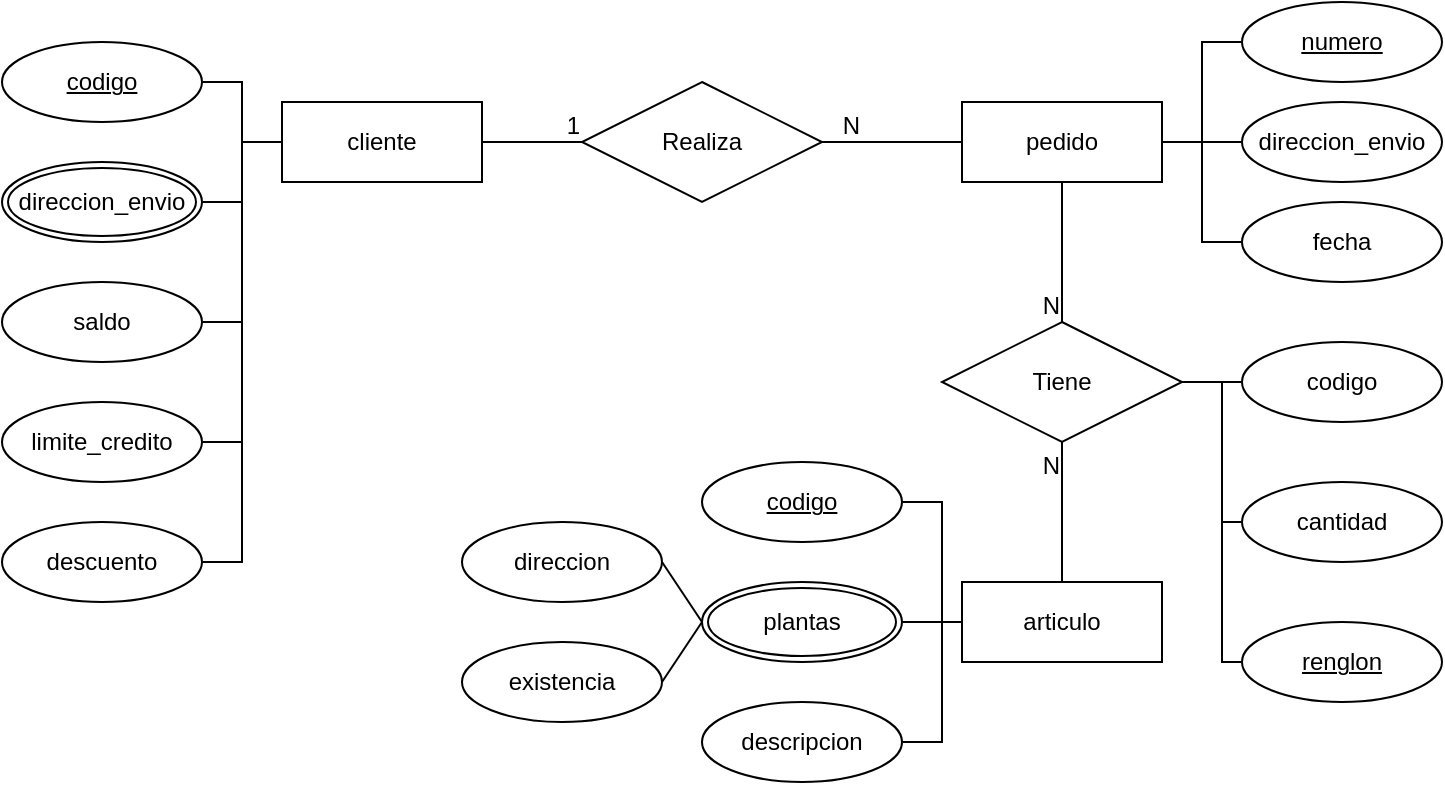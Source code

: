 <?xml version="1.0" encoding="UTF-8"?>
<mxfile version="24.2.5" type="google">
  <diagram name="Page-1" id="CczO8p-bXpYKCCeJedbb">
    <mxGraphModel dx="794" dy="1151" grid="1" gridSize="10" guides="1" tooltips="1" connect="1" arrows="1" fold="1" page="1" pageScale="1" pageWidth="850" pageHeight="1100" math="0" shadow="0">
      <root>
        <mxCell id="0" />
        <mxCell id="1" parent="0" />
        <mxCell id="rA6ie9SnI0NByov8bDPH-1" value="cliente" style="whiteSpace=wrap;html=1;align=center;" parent="1" vertex="1">
          <mxGeometry x="190" y="130" width="100" height="40" as="geometry" />
        </mxCell>
        <mxCell id="rA6ie9SnI0NByov8bDPH-2" value="codigo" style="ellipse;whiteSpace=wrap;html=1;align=center;fontStyle=4;" parent="1" vertex="1">
          <mxGeometry x="50" y="100" width="100" height="40" as="geometry" />
        </mxCell>
        <mxCell id="rA6ie9SnI0NByov8bDPH-3" value="direccion_envio" style="ellipse;shape=doubleEllipse;margin=3;whiteSpace=wrap;html=1;align=center;" parent="1" vertex="1">
          <mxGeometry x="50" y="160" width="100" height="40" as="geometry" />
        </mxCell>
        <mxCell id="rA6ie9SnI0NByov8bDPH-4" value="" style="endArrow=none;html=1;rounded=0;entryX=0;entryY=0.5;entryDx=0;entryDy=0;exitX=1;exitY=0.5;exitDx=0;exitDy=0;" parent="1" source="rA6ie9SnI0NByov8bDPH-2" target="rA6ie9SnI0NByov8bDPH-1" edge="1">
          <mxGeometry relative="1" as="geometry">
            <mxPoint x="150" y="90" as="sourcePoint" />
            <mxPoint x="420" y="440" as="targetPoint" />
            <Array as="points">
              <mxPoint x="170" y="120" />
              <mxPoint x="170" y="150" />
            </Array>
          </mxGeometry>
        </mxCell>
        <mxCell id="rA6ie9SnI0NByov8bDPH-5" value="" style="endArrow=none;html=1;rounded=0;exitX=1;exitY=0.5;exitDx=0;exitDy=0;entryX=0;entryY=0.5;entryDx=0;entryDy=0;" parent="1" source="rA6ie9SnI0NByov8bDPH-3" target="rA6ie9SnI0NByov8bDPH-1" edge="1">
          <mxGeometry relative="1" as="geometry">
            <mxPoint x="210" y="260" as="sourcePoint" />
            <mxPoint x="370" y="260" as="targetPoint" />
            <Array as="points">
              <mxPoint x="170" y="180" />
              <mxPoint x="170" y="150" />
            </Array>
          </mxGeometry>
        </mxCell>
        <mxCell id="rA6ie9SnI0NByov8bDPH-6" value="saldo" style="ellipse;whiteSpace=wrap;html=1;align=center;" parent="1" vertex="1">
          <mxGeometry x="50" y="220" width="100" height="40" as="geometry" />
        </mxCell>
        <mxCell id="rA6ie9SnI0NByov8bDPH-7" value="limite_credito" style="ellipse;whiteSpace=wrap;html=1;align=center;" parent="1" vertex="1">
          <mxGeometry x="50" y="280" width="100" height="40" as="geometry" />
        </mxCell>
        <mxCell id="rA6ie9SnI0NByov8bDPH-9" value="descuento" style="ellipse;whiteSpace=wrap;html=1;align=center;" parent="1" vertex="1">
          <mxGeometry x="50" y="340" width="100" height="40" as="geometry" />
        </mxCell>
        <mxCell id="rA6ie9SnI0NByov8bDPH-10" value="" style="endArrow=none;html=1;rounded=0;exitX=0;exitY=0.5;exitDx=0;exitDy=0;entryX=1;entryY=0.5;entryDx=0;entryDy=0;" parent="1" source="rA6ie9SnI0NByov8bDPH-1" target="rA6ie9SnI0NByov8bDPH-6" edge="1">
          <mxGeometry relative="1" as="geometry">
            <mxPoint x="210" y="260" as="sourcePoint" />
            <mxPoint x="370" y="260" as="targetPoint" />
            <Array as="points">
              <mxPoint x="170" y="150" />
              <mxPoint x="170" y="240" />
            </Array>
          </mxGeometry>
        </mxCell>
        <mxCell id="rA6ie9SnI0NByov8bDPH-11" value="" style="endArrow=none;html=1;rounded=0;entryX=0;entryY=0.5;entryDx=0;entryDy=0;exitX=1;exitY=0.5;exitDx=0;exitDy=0;" parent="1" source="rA6ie9SnI0NByov8bDPH-7" target="rA6ie9SnI0NByov8bDPH-1" edge="1">
          <mxGeometry relative="1" as="geometry">
            <mxPoint x="210" y="260" as="sourcePoint" />
            <mxPoint x="370" y="260" as="targetPoint" />
            <Array as="points">
              <mxPoint x="170" y="300" />
              <mxPoint x="170" y="150" />
            </Array>
          </mxGeometry>
        </mxCell>
        <mxCell id="rA6ie9SnI0NByov8bDPH-12" value="" style="endArrow=none;html=1;rounded=0;exitX=0;exitY=0.5;exitDx=0;exitDy=0;entryX=1;entryY=0.5;entryDx=0;entryDy=0;" parent="1" source="rA6ie9SnI0NByov8bDPH-1" target="rA6ie9SnI0NByov8bDPH-9" edge="1">
          <mxGeometry relative="1" as="geometry">
            <mxPoint x="210" y="260" as="sourcePoint" />
            <mxPoint x="370" y="260" as="targetPoint" />
            <Array as="points">
              <mxPoint x="170" y="150" />
              <mxPoint x="170" y="360" />
            </Array>
          </mxGeometry>
        </mxCell>
        <mxCell id="rA6ie9SnI0NByov8bDPH-13" value="pedido" style="whiteSpace=wrap;html=1;align=center;" parent="1" vertex="1">
          <mxGeometry x="530" y="130" width="100" height="40" as="geometry" />
        </mxCell>
        <mxCell id="rA6ie9SnI0NByov8bDPH-20" value="Realiza" style="shape=rhombus;perimeter=rhombusPerimeter;whiteSpace=wrap;html=1;align=center;" parent="1" vertex="1">
          <mxGeometry x="340" y="120" width="120" height="60" as="geometry" />
        </mxCell>
        <mxCell id="rA6ie9SnI0NByov8bDPH-23" value="" style="endArrow=none;html=1;rounded=0;exitX=1;exitY=0.5;exitDx=0;exitDy=0;entryX=0;entryY=0.5;entryDx=0;entryDy=0;" parent="1" source="rA6ie9SnI0NByov8bDPH-1" target="rA6ie9SnI0NByov8bDPH-20" edge="1">
          <mxGeometry relative="1" as="geometry">
            <mxPoint x="380" y="240" as="sourcePoint" />
            <mxPoint x="540" y="240" as="targetPoint" />
          </mxGeometry>
        </mxCell>
        <mxCell id="rA6ie9SnI0NByov8bDPH-24" value="1" style="resizable=0;html=1;whiteSpace=wrap;align=right;verticalAlign=bottom;" parent="rA6ie9SnI0NByov8bDPH-23" connectable="0" vertex="1">
          <mxGeometry x="1" relative="1" as="geometry" />
        </mxCell>
        <mxCell id="rA6ie9SnI0NByov8bDPH-25" value="" style="endArrow=none;html=1;rounded=0;exitX=1;exitY=0.5;exitDx=0;exitDy=0;entryX=0;entryY=0.5;entryDx=0;entryDy=0;" parent="1" source="rA6ie9SnI0NByov8bDPH-20" target="rA6ie9SnI0NByov8bDPH-13" edge="1">
          <mxGeometry relative="1" as="geometry">
            <mxPoint x="380" y="240" as="sourcePoint" />
            <mxPoint x="540" y="240" as="targetPoint" />
          </mxGeometry>
        </mxCell>
        <mxCell id="rA6ie9SnI0NByov8bDPH-26" value="N" style="resizable=0;html=1;whiteSpace=wrap;align=right;verticalAlign=bottom;" parent="rA6ie9SnI0NByov8bDPH-25" connectable="0" vertex="1">
          <mxGeometry x="1" relative="1" as="geometry">
            <mxPoint x="-50" as="offset" />
          </mxGeometry>
        </mxCell>
        <mxCell id="rA6ie9SnI0NByov8bDPH-27" value="numero" style="ellipse;whiteSpace=wrap;html=1;align=center;fontStyle=4;" parent="1" vertex="1">
          <mxGeometry x="670" y="80" width="100" height="40" as="geometry" />
        </mxCell>
        <mxCell id="rA6ie9SnI0NByov8bDPH-28" value="direccion_envio" style="ellipse;whiteSpace=wrap;html=1;align=center;" parent="1" vertex="1">
          <mxGeometry x="670" y="130" width="100" height="40" as="geometry" />
        </mxCell>
        <mxCell id="rA6ie9SnI0NByov8bDPH-29" value="fecha" style="ellipse;whiteSpace=wrap;html=1;align=center;" parent="1" vertex="1">
          <mxGeometry x="670" y="180" width="100" height="40" as="geometry" />
        </mxCell>
        <mxCell id="rA6ie9SnI0NByov8bDPH-30" value="" style="endArrow=none;html=1;rounded=0;exitX=1;exitY=0.5;exitDx=0;exitDy=0;entryX=0;entryY=0.5;entryDx=0;entryDy=0;" parent="1" source="rA6ie9SnI0NByov8bDPH-13" target="rA6ie9SnI0NByov8bDPH-27" edge="1">
          <mxGeometry relative="1" as="geometry">
            <mxPoint x="670" y="200" as="sourcePoint" />
            <mxPoint x="830" y="200" as="targetPoint" />
            <Array as="points">
              <mxPoint x="650" y="150" />
              <mxPoint x="650" y="100" />
            </Array>
          </mxGeometry>
        </mxCell>
        <mxCell id="rA6ie9SnI0NByov8bDPH-31" value="" style="endArrow=none;html=1;rounded=0;exitX=1;exitY=0.5;exitDx=0;exitDy=0;entryX=0;entryY=0.5;entryDx=0;entryDy=0;" parent="1" source="rA6ie9SnI0NByov8bDPH-13" target="rA6ie9SnI0NByov8bDPH-29" edge="1">
          <mxGeometry relative="1" as="geometry">
            <mxPoint x="670" y="200" as="sourcePoint" />
            <mxPoint x="830" y="200" as="targetPoint" />
            <Array as="points">
              <mxPoint x="650" y="150" />
              <mxPoint x="650" y="200" />
            </Array>
          </mxGeometry>
        </mxCell>
        <mxCell id="rA6ie9SnI0NByov8bDPH-32" value="" style="endArrow=none;html=1;rounded=0;exitX=1;exitY=0.5;exitDx=0;exitDy=0;entryX=0;entryY=0.5;entryDx=0;entryDy=0;" parent="1" source="rA6ie9SnI0NByov8bDPH-13" target="rA6ie9SnI0NByov8bDPH-28" edge="1">
          <mxGeometry relative="1" as="geometry">
            <mxPoint x="670" y="200" as="sourcePoint" />
            <mxPoint x="830" y="200" as="targetPoint" />
          </mxGeometry>
        </mxCell>
        <mxCell id="rA6ie9SnI0NByov8bDPH-33" value="articulo" style="whiteSpace=wrap;html=1;align=center;" parent="1" vertex="1">
          <mxGeometry x="530" y="370" width="100" height="40" as="geometry" />
        </mxCell>
        <mxCell id="rA6ie9SnI0NByov8bDPH-34" value="Tiene" style="shape=rhombus;perimeter=rhombusPerimeter;whiteSpace=wrap;html=1;align=center;" parent="1" vertex="1">
          <mxGeometry x="520" y="240" width="120" height="60" as="geometry" />
        </mxCell>
        <mxCell id="rA6ie9SnI0NByov8bDPH-35" value="" style="endArrow=none;html=1;rounded=0;exitX=0.5;exitY=1;exitDx=0;exitDy=0;entryX=0.5;entryY=0;entryDx=0;entryDy=0;" parent="1" source="rA6ie9SnI0NByov8bDPH-13" target="rA6ie9SnI0NByov8bDPH-34" edge="1">
          <mxGeometry relative="1" as="geometry">
            <mxPoint x="550" y="250" as="sourcePoint" />
            <mxPoint x="710" y="250" as="targetPoint" />
          </mxGeometry>
        </mxCell>
        <mxCell id="rA6ie9SnI0NByov8bDPH-36" value="N" style="resizable=0;html=1;whiteSpace=wrap;align=right;verticalAlign=bottom;" parent="rA6ie9SnI0NByov8bDPH-35" connectable="0" vertex="1">
          <mxGeometry x="1" relative="1" as="geometry" />
        </mxCell>
        <mxCell id="rA6ie9SnI0NByov8bDPH-37" value="" style="endArrow=none;html=1;rounded=0;exitX=0.5;exitY=0;exitDx=0;exitDy=0;entryX=0.5;entryY=1;entryDx=0;entryDy=0;" parent="1" source="rA6ie9SnI0NByov8bDPH-33" target="rA6ie9SnI0NByov8bDPH-34" edge="1">
          <mxGeometry relative="1" as="geometry">
            <mxPoint x="550" y="250" as="sourcePoint" />
            <mxPoint x="710" y="250" as="targetPoint" />
          </mxGeometry>
        </mxCell>
        <mxCell id="rA6ie9SnI0NByov8bDPH-38" value="N" style="resizable=0;html=1;whiteSpace=wrap;align=right;verticalAlign=bottom;" parent="rA6ie9SnI0NByov8bDPH-37" connectable="0" vertex="1">
          <mxGeometry x="1" relative="1" as="geometry">
            <mxPoint y="20" as="offset" />
          </mxGeometry>
        </mxCell>
        <mxCell id="rA6ie9SnI0NByov8bDPH-39" value="cantidad" style="ellipse;whiteSpace=wrap;html=1;align=center;" parent="1" vertex="1">
          <mxGeometry x="670" y="320" width="100" height="40" as="geometry" />
        </mxCell>
        <mxCell id="rA6ie9SnI0NByov8bDPH-40" value="codigo" style="ellipse;whiteSpace=wrap;html=1;align=center;" parent="1" vertex="1">
          <mxGeometry x="670" y="250" width="100" height="40" as="geometry" />
        </mxCell>
        <mxCell id="rA6ie9SnI0NByov8bDPH-41" value="" style="endArrow=none;html=1;rounded=0;exitX=1;exitY=0.5;exitDx=0;exitDy=0;entryX=0;entryY=0.5;entryDx=0;entryDy=0;" parent="1" source="rA6ie9SnI0NByov8bDPH-34" target="rA6ie9SnI0NByov8bDPH-40" edge="1">
          <mxGeometry relative="1" as="geometry">
            <mxPoint x="550" y="250" as="sourcePoint" />
            <mxPoint x="710" y="250" as="targetPoint" />
          </mxGeometry>
        </mxCell>
        <mxCell id="rA6ie9SnI0NByov8bDPH-42" value="" style="endArrow=none;html=1;rounded=0;exitX=1;exitY=0.5;exitDx=0;exitDy=0;entryX=0;entryY=0.5;entryDx=0;entryDy=0;" parent="1" source="rA6ie9SnI0NByov8bDPH-34" target="rA6ie9SnI0NByov8bDPH-39" edge="1">
          <mxGeometry relative="1" as="geometry">
            <mxPoint x="550" y="250" as="sourcePoint" />
            <mxPoint x="710" y="250" as="targetPoint" />
            <Array as="points">
              <mxPoint x="660" y="270" />
              <mxPoint x="660" y="340" />
            </Array>
          </mxGeometry>
        </mxCell>
        <mxCell id="rA6ie9SnI0NByov8bDPH-44" value="codigo" style="ellipse;whiteSpace=wrap;html=1;align=center;fontStyle=4;" parent="1" vertex="1">
          <mxGeometry x="400" y="310" width="100" height="40" as="geometry" />
        </mxCell>
        <mxCell id="rA6ie9SnI0NByov8bDPH-46" value="existencia" style="ellipse;whiteSpace=wrap;html=1;align=center;" parent="1" vertex="1">
          <mxGeometry x="280" y="400" width="100" height="40" as="geometry" />
        </mxCell>
        <mxCell id="rA6ie9SnI0NByov8bDPH-47" value="descripcion" style="ellipse;whiteSpace=wrap;html=1;align=center;" parent="1" vertex="1">
          <mxGeometry x="400" y="430" width="100" height="40" as="geometry" />
        </mxCell>
        <mxCell id="rA6ie9SnI0NByov8bDPH-48" value="plantas" style="ellipse;shape=doubleEllipse;margin=3;whiteSpace=wrap;html=1;align=center;" parent="1" vertex="1">
          <mxGeometry x="400" y="370" width="100" height="40" as="geometry" />
        </mxCell>
        <mxCell id="rA6ie9SnI0NByov8bDPH-49" value="direccion" style="ellipse;whiteSpace=wrap;html=1;align=center;" parent="1" vertex="1">
          <mxGeometry x="280" y="340" width="100" height="40" as="geometry" />
        </mxCell>
        <mxCell id="rA6ie9SnI0NByov8bDPH-50" value="" style="endArrow=none;html=1;rounded=0;exitX=1;exitY=0.5;exitDx=0;exitDy=0;entryX=0;entryY=0.5;entryDx=0;entryDy=0;" parent="1" source="rA6ie9SnI0NByov8bDPH-48" target="rA6ie9SnI0NByov8bDPH-33" edge="1">
          <mxGeometry relative="1" as="geometry">
            <mxPoint x="460" y="260" as="sourcePoint" />
            <mxPoint x="620" y="260" as="targetPoint" />
          </mxGeometry>
        </mxCell>
        <mxCell id="rA6ie9SnI0NByov8bDPH-51" value="" style="endArrow=none;html=1;rounded=0;exitX=1;exitY=0.5;exitDx=0;exitDy=0;entryX=0;entryY=0.5;entryDx=0;entryDy=0;" parent="1" source="rA6ie9SnI0NByov8bDPH-44" target="rA6ie9SnI0NByov8bDPH-33" edge="1">
          <mxGeometry relative="1" as="geometry">
            <mxPoint x="460" y="260" as="sourcePoint" />
            <mxPoint x="620" y="260" as="targetPoint" />
            <Array as="points">
              <mxPoint x="520" y="330" />
              <mxPoint x="520" y="390" />
            </Array>
          </mxGeometry>
        </mxCell>
        <mxCell id="rA6ie9SnI0NByov8bDPH-53" value="" style="endArrow=none;html=1;rounded=0;exitX=1;exitY=0.5;exitDx=0;exitDy=0;entryX=0;entryY=0.5;entryDx=0;entryDy=0;" parent="1" source="rA6ie9SnI0NByov8bDPH-47" target="rA6ie9SnI0NByov8bDPH-33" edge="1">
          <mxGeometry relative="1" as="geometry">
            <mxPoint x="460" y="260" as="sourcePoint" />
            <mxPoint x="620" y="260" as="targetPoint" />
            <Array as="points">
              <mxPoint x="520" y="450" />
              <mxPoint x="520" y="390" />
            </Array>
          </mxGeometry>
        </mxCell>
        <mxCell id="rA6ie9SnI0NByov8bDPH-54" value="" style="endArrow=none;html=1;rounded=0;exitX=1;exitY=0.5;exitDx=0;exitDy=0;" parent="1" source="rA6ie9SnI0NByov8bDPH-49" edge="1">
          <mxGeometry relative="1" as="geometry">
            <mxPoint x="460" y="260" as="sourcePoint" />
            <mxPoint x="400" y="390" as="targetPoint" />
          </mxGeometry>
        </mxCell>
        <mxCell id="rA6ie9SnI0NByov8bDPH-55" value="" style="endArrow=none;html=1;rounded=0;exitX=1;exitY=0.5;exitDx=0;exitDy=0;entryX=0;entryY=0.5;entryDx=0;entryDy=0;" parent="1" source="rA6ie9SnI0NByov8bDPH-46" target="rA6ie9SnI0NByov8bDPH-48" edge="1">
          <mxGeometry relative="1" as="geometry">
            <mxPoint x="460" y="260" as="sourcePoint" />
            <mxPoint x="620" y="260" as="targetPoint" />
          </mxGeometry>
        </mxCell>
        <mxCell id="rA6ie9SnI0NByov8bDPH-56" value="renglon" style="ellipse;whiteSpace=wrap;html=1;align=center;fontStyle=4;" parent="1" vertex="1">
          <mxGeometry x="670" y="390" width="100" height="40" as="geometry" />
        </mxCell>
        <mxCell id="rA6ie9SnI0NByov8bDPH-57" value="" style="endArrow=none;html=1;rounded=0;exitX=1;exitY=0.5;exitDx=0;exitDy=0;entryX=0;entryY=0.5;entryDx=0;entryDy=0;" parent="1" source="rA6ie9SnI0NByov8bDPH-34" target="rA6ie9SnI0NByov8bDPH-56" edge="1">
          <mxGeometry relative="1" as="geometry">
            <mxPoint x="550" y="180" as="sourcePoint" />
            <mxPoint x="710" y="180" as="targetPoint" />
            <Array as="points">
              <mxPoint x="660" y="270" />
              <mxPoint x="660" y="410" />
            </Array>
          </mxGeometry>
        </mxCell>
      </root>
    </mxGraphModel>
  </diagram>
</mxfile>
